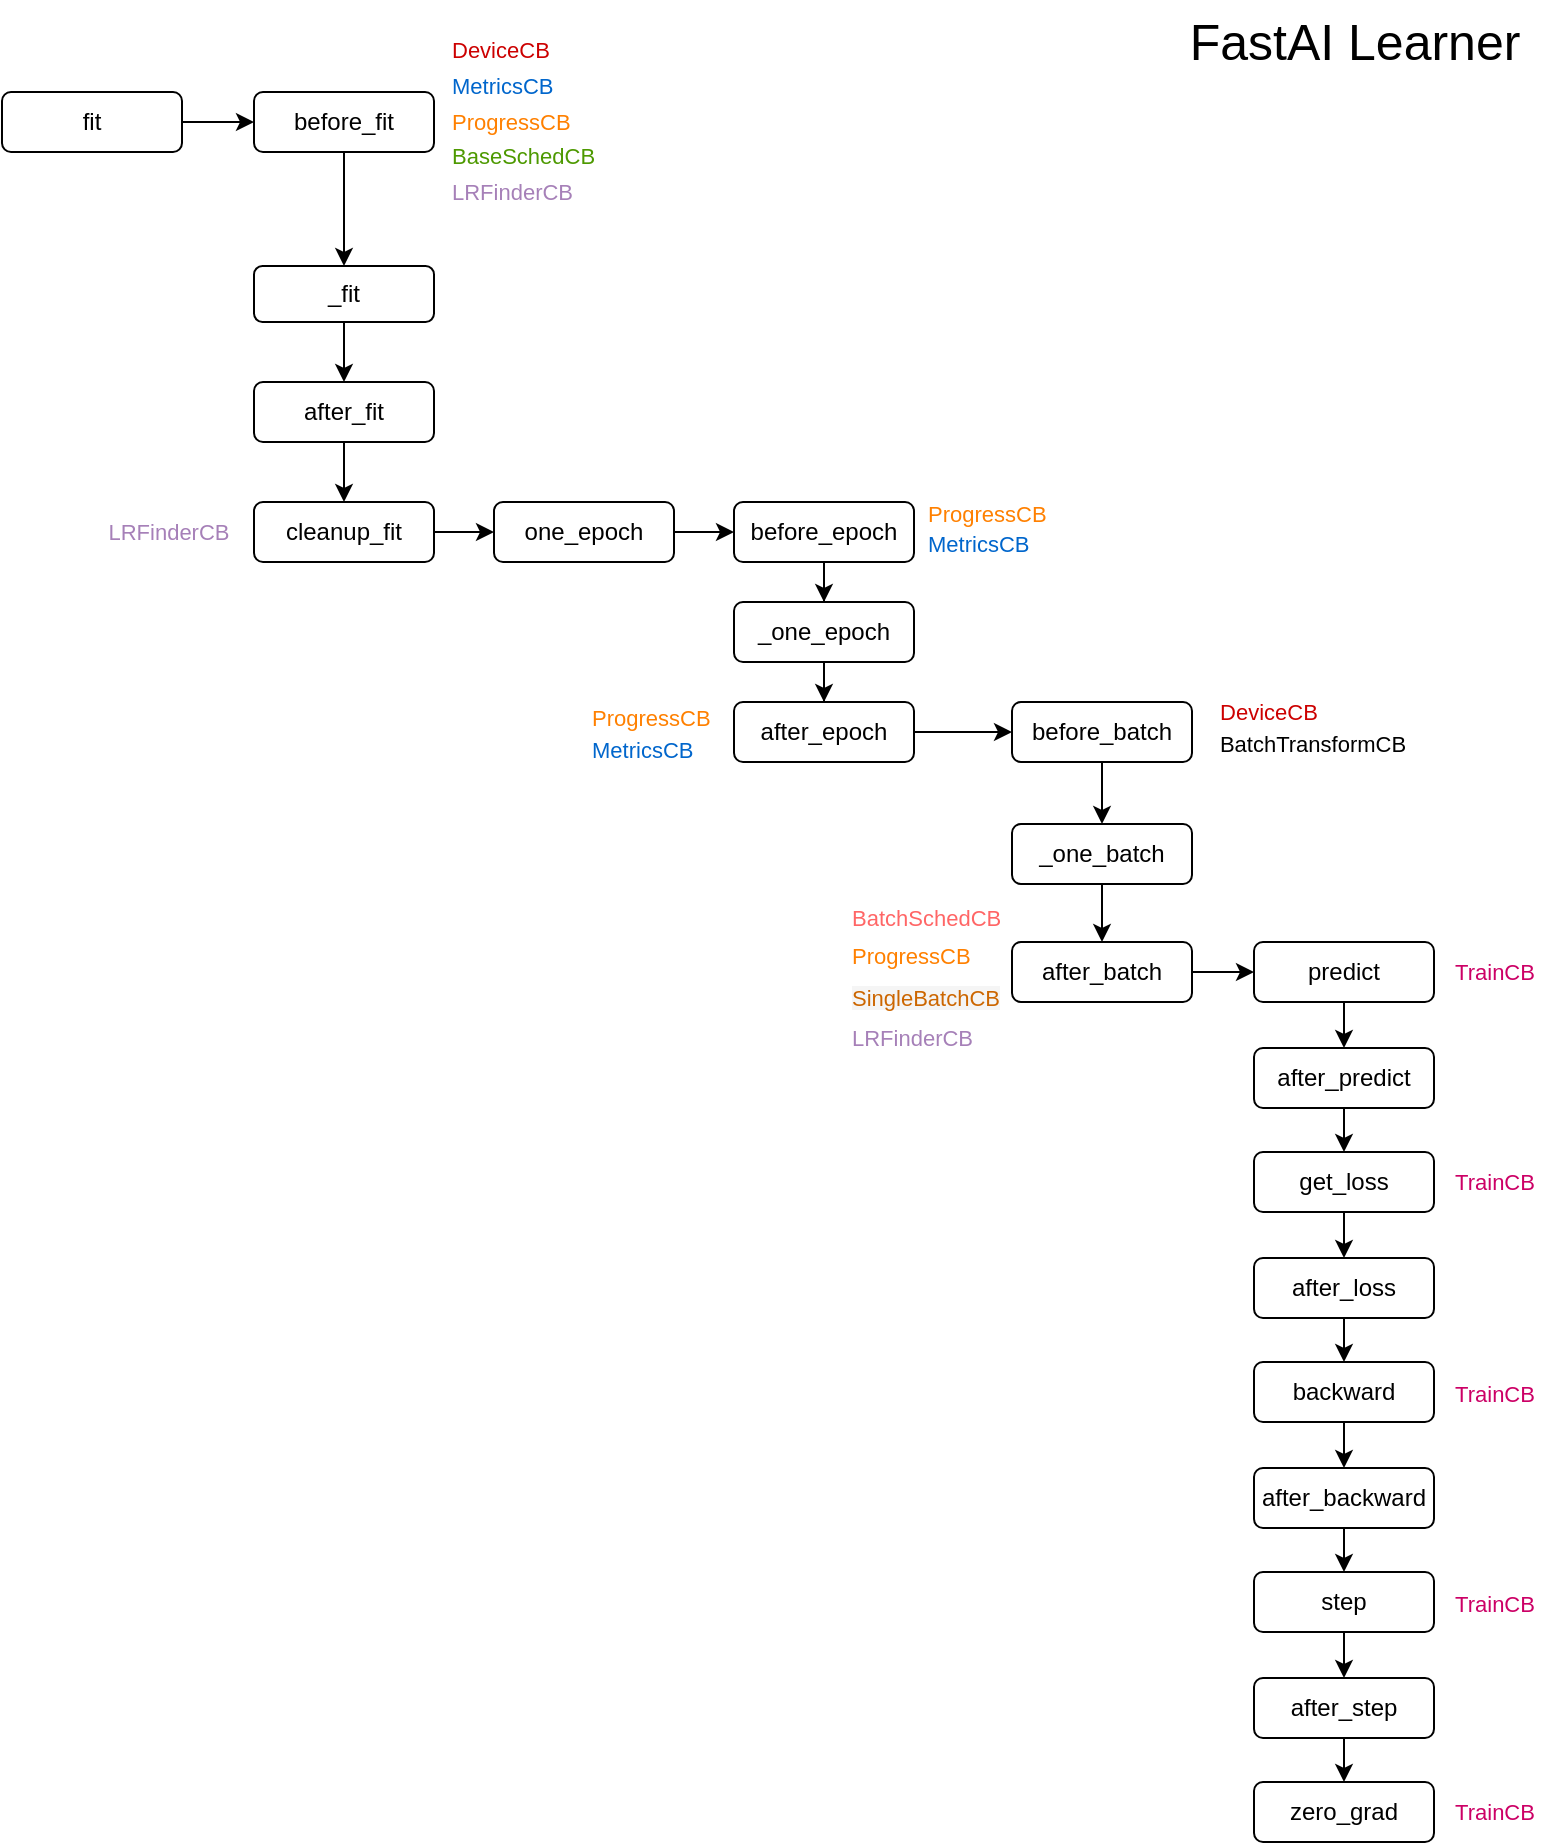 <mxfile version="20.8.7" type="device"><diagram name="Page-1" id="TO-tTmdRzFtBBMDwxs28"><mxGraphModel dx="795" dy="508" grid="1" gridSize="10" guides="1" tooltips="1" connect="1" arrows="1" fold="1" page="1" pageScale="1" pageWidth="827" pageHeight="1169" math="0" shadow="0"><root><mxCell id="0"/><mxCell id="1" parent="0"/><mxCell id="gNpUctbgvrpgF57Ibzgb-3" style="edgeStyle=orthogonalEdgeStyle;rounded=0;orthogonalLoop=1;jettySize=auto;html=1;entryX=0;entryY=0.5;entryDx=0;entryDy=0;" edge="1" parent="1" source="gNpUctbgvrpgF57Ibzgb-1" target="gNpUctbgvrpgF57Ibzgb-2"><mxGeometry relative="1" as="geometry"/></mxCell><mxCell id="gNpUctbgvrpgF57Ibzgb-1" value="fit" style="rounded=1;whiteSpace=wrap;html=1;" vertex="1" parent="1"><mxGeometry x="34" y="75" width="90" height="30" as="geometry"/></mxCell><mxCell id="gNpUctbgvrpgF57Ibzgb-5" style="edgeStyle=orthogonalEdgeStyle;rounded=0;orthogonalLoop=1;jettySize=auto;html=1;" edge="1" parent="1" source="gNpUctbgvrpgF57Ibzgb-2" target="gNpUctbgvrpgF57Ibzgb-4"><mxGeometry relative="1" as="geometry"/></mxCell><mxCell id="gNpUctbgvrpgF57Ibzgb-2" value="before_fit&lt;font color=&quot;#cc0000&quot;&gt;&lt;br&gt;&lt;/font&gt;" style="rounded=1;whiteSpace=wrap;html=1;" vertex="1" parent="1"><mxGeometry x="160" y="75" width="90" height="30" as="geometry"/></mxCell><mxCell id="gNpUctbgvrpgF57Ibzgb-7" style="edgeStyle=orthogonalEdgeStyle;rounded=0;orthogonalLoop=1;jettySize=auto;html=1;entryX=0.5;entryY=0;entryDx=0;entryDy=0;" edge="1" parent="1" source="gNpUctbgvrpgF57Ibzgb-4" target="gNpUctbgvrpgF57Ibzgb-6"><mxGeometry relative="1" as="geometry"/></mxCell><mxCell id="gNpUctbgvrpgF57Ibzgb-4" value="_fit" style="rounded=1;whiteSpace=wrap;html=1;" vertex="1" parent="1"><mxGeometry x="160" y="162" width="90" height="28" as="geometry"/></mxCell><mxCell id="gNpUctbgvrpgF57Ibzgb-9" style="edgeStyle=orthogonalEdgeStyle;rounded=0;orthogonalLoop=1;jettySize=auto;html=1;entryX=0.5;entryY=0;entryDx=0;entryDy=0;" edge="1" parent="1" source="gNpUctbgvrpgF57Ibzgb-6" target="gNpUctbgvrpgF57Ibzgb-8"><mxGeometry relative="1" as="geometry"/></mxCell><mxCell id="gNpUctbgvrpgF57Ibzgb-6" value="after_fit" style="rounded=1;whiteSpace=wrap;html=1;" vertex="1" parent="1"><mxGeometry x="160" y="220" width="90" height="30" as="geometry"/></mxCell><mxCell id="gNpUctbgvrpgF57Ibzgb-11" style="edgeStyle=orthogonalEdgeStyle;rounded=0;orthogonalLoop=1;jettySize=auto;html=1;entryX=0;entryY=0.5;entryDx=0;entryDy=0;" edge="1" parent="1" source="gNpUctbgvrpgF57Ibzgb-8" target="gNpUctbgvrpgF57Ibzgb-10"><mxGeometry relative="1" as="geometry"/></mxCell><mxCell id="gNpUctbgvrpgF57Ibzgb-8" value="cleanup_fit" style="rounded=1;whiteSpace=wrap;html=1;" vertex="1" parent="1"><mxGeometry x="160" y="280" width="90" height="30" as="geometry"/></mxCell><mxCell id="gNpUctbgvrpgF57Ibzgb-15" style="edgeStyle=orthogonalEdgeStyle;rounded=0;orthogonalLoop=1;jettySize=auto;html=1;entryX=0;entryY=0.5;entryDx=0;entryDy=0;" edge="1" parent="1" source="gNpUctbgvrpgF57Ibzgb-10" target="gNpUctbgvrpgF57Ibzgb-12"><mxGeometry relative="1" as="geometry"/></mxCell><mxCell id="gNpUctbgvrpgF57Ibzgb-10" value="one_epoch" style="rounded=1;whiteSpace=wrap;html=1;" vertex="1" parent="1"><mxGeometry x="280" y="280" width="90" height="30" as="geometry"/></mxCell><mxCell id="gNpUctbgvrpgF57Ibzgb-16" style="edgeStyle=orthogonalEdgeStyle;rounded=0;orthogonalLoop=1;jettySize=auto;html=1;entryX=0.5;entryY=0;entryDx=0;entryDy=0;" edge="1" parent="1" source="gNpUctbgvrpgF57Ibzgb-12" target="gNpUctbgvrpgF57Ibzgb-13"><mxGeometry relative="1" as="geometry"/></mxCell><mxCell id="gNpUctbgvrpgF57Ibzgb-12" value="before_epoch" style="rounded=1;whiteSpace=wrap;html=1;" vertex="1" parent="1"><mxGeometry x="400" y="280" width="90" height="30" as="geometry"/></mxCell><mxCell id="gNpUctbgvrpgF57Ibzgb-17" style="edgeStyle=orthogonalEdgeStyle;rounded=0;orthogonalLoop=1;jettySize=auto;html=1;entryX=0.5;entryY=0;entryDx=0;entryDy=0;" edge="1" parent="1" source="gNpUctbgvrpgF57Ibzgb-13" target="gNpUctbgvrpgF57Ibzgb-14"><mxGeometry relative="1" as="geometry"/></mxCell><mxCell id="gNpUctbgvrpgF57Ibzgb-13" value="_one_epoch" style="rounded=1;whiteSpace=wrap;html=1;" vertex="1" parent="1"><mxGeometry x="400" y="330" width="90" height="30" as="geometry"/></mxCell><mxCell id="gNpUctbgvrpgF57Ibzgb-19" style="edgeStyle=orthogonalEdgeStyle;rounded=0;orthogonalLoop=1;jettySize=auto;html=1;entryX=0;entryY=0.5;entryDx=0;entryDy=0;" edge="1" parent="1" source="gNpUctbgvrpgF57Ibzgb-14" target="gNpUctbgvrpgF57Ibzgb-18"><mxGeometry relative="1" as="geometry"/></mxCell><mxCell id="gNpUctbgvrpgF57Ibzgb-14" value="after_epoch" style="rounded=1;whiteSpace=wrap;html=1;" vertex="1" parent="1"><mxGeometry x="400" y="380" width="90" height="30" as="geometry"/></mxCell><mxCell id="gNpUctbgvrpgF57Ibzgb-22" style="edgeStyle=orthogonalEdgeStyle;rounded=0;orthogonalLoop=1;jettySize=auto;html=1;" edge="1" parent="1" source="gNpUctbgvrpgF57Ibzgb-18" target="gNpUctbgvrpgF57Ibzgb-20"><mxGeometry relative="1" as="geometry"/></mxCell><mxCell id="gNpUctbgvrpgF57Ibzgb-18" value="before_batch" style="rounded=1;whiteSpace=wrap;html=1;" vertex="1" parent="1"><mxGeometry x="539" y="380" width="90" height="30" as="geometry"/></mxCell><mxCell id="gNpUctbgvrpgF57Ibzgb-23" style="edgeStyle=orthogonalEdgeStyle;rounded=0;orthogonalLoop=1;jettySize=auto;html=1;" edge="1" parent="1" source="gNpUctbgvrpgF57Ibzgb-20" target="gNpUctbgvrpgF57Ibzgb-21"><mxGeometry relative="1" as="geometry"/></mxCell><mxCell id="gNpUctbgvrpgF57Ibzgb-20" value="_one_batch" style="rounded=1;whiteSpace=wrap;html=1;" vertex="1" parent="1"><mxGeometry x="539" y="441" width="90" height="30" as="geometry"/></mxCell><mxCell id="gNpUctbgvrpgF57Ibzgb-36" style="edgeStyle=orthogonalEdgeStyle;rounded=0;orthogonalLoop=1;jettySize=auto;html=1;entryX=0;entryY=0.5;entryDx=0;entryDy=0;fontColor=#CC0000;" edge="1" parent="1" source="gNpUctbgvrpgF57Ibzgb-21" target="gNpUctbgvrpgF57Ibzgb-27"><mxGeometry relative="1" as="geometry"/></mxCell><mxCell id="gNpUctbgvrpgF57Ibzgb-21" value="after_batch" style="rounded=1;whiteSpace=wrap;html=1;" vertex="1" parent="1"><mxGeometry x="539" y="500" width="90" height="30" as="geometry"/></mxCell><mxCell id="gNpUctbgvrpgF57Ibzgb-37" style="edgeStyle=orthogonalEdgeStyle;rounded=0;orthogonalLoop=1;jettySize=auto;html=1;fontColor=#CC0000;" edge="1" parent="1" source="gNpUctbgvrpgF57Ibzgb-27" target="gNpUctbgvrpgF57Ibzgb-28"><mxGeometry relative="1" as="geometry"/></mxCell><mxCell id="gNpUctbgvrpgF57Ibzgb-27" value="predict" style="rounded=1;whiteSpace=wrap;html=1;" vertex="1" parent="1"><mxGeometry x="660" y="500" width="90" height="30" as="geometry"/></mxCell><mxCell id="gNpUctbgvrpgF57Ibzgb-38" style="edgeStyle=orthogonalEdgeStyle;rounded=0;orthogonalLoop=1;jettySize=auto;html=1;entryX=0.5;entryY=0;entryDx=0;entryDy=0;fontColor=#CC0000;" edge="1" parent="1" source="gNpUctbgvrpgF57Ibzgb-28" target="gNpUctbgvrpgF57Ibzgb-29"><mxGeometry relative="1" as="geometry"/></mxCell><mxCell id="gNpUctbgvrpgF57Ibzgb-28" value="after_predict" style="rounded=1;whiteSpace=wrap;html=1;" vertex="1" parent="1"><mxGeometry x="660" y="553" width="90" height="30" as="geometry"/></mxCell><mxCell id="gNpUctbgvrpgF57Ibzgb-39" style="edgeStyle=orthogonalEdgeStyle;rounded=0;orthogonalLoop=1;jettySize=auto;html=1;entryX=0.5;entryY=0;entryDx=0;entryDy=0;fontColor=#CC0000;" edge="1" parent="1" source="gNpUctbgvrpgF57Ibzgb-29" target="gNpUctbgvrpgF57Ibzgb-30"><mxGeometry relative="1" as="geometry"/></mxCell><mxCell id="gNpUctbgvrpgF57Ibzgb-29" value="get_loss" style="rounded=1;whiteSpace=wrap;html=1;" vertex="1" parent="1"><mxGeometry x="660" y="605" width="90" height="30" as="geometry"/></mxCell><mxCell id="gNpUctbgvrpgF57Ibzgb-40" style="edgeStyle=orthogonalEdgeStyle;rounded=0;orthogonalLoop=1;jettySize=auto;html=1;entryX=0.5;entryY=0;entryDx=0;entryDy=0;fontColor=#CC0000;" edge="1" parent="1" source="gNpUctbgvrpgF57Ibzgb-30" target="gNpUctbgvrpgF57Ibzgb-31"><mxGeometry relative="1" as="geometry"/></mxCell><mxCell id="gNpUctbgvrpgF57Ibzgb-30" value="after_loss" style="rounded=1;whiteSpace=wrap;html=1;" vertex="1" parent="1"><mxGeometry x="660" y="658" width="90" height="30" as="geometry"/></mxCell><mxCell id="gNpUctbgvrpgF57Ibzgb-41" style="edgeStyle=orthogonalEdgeStyle;rounded=0;orthogonalLoop=1;jettySize=auto;html=1;entryX=0.5;entryY=0;entryDx=0;entryDy=0;fontColor=#CC0000;" edge="1" parent="1" source="gNpUctbgvrpgF57Ibzgb-31" target="gNpUctbgvrpgF57Ibzgb-32"><mxGeometry relative="1" as="geometry"/></mxCell><mxCell id="gNpUctbgvrpgF57Ibzgb-31" value="backward" style="rounded=1;whiteSpace=wrap;html=1;" vertex="1" parent="1"><mxGeometry x="660" y="710" width="90" height="30" as="geometry"/></mxCell><mxCell id="gNpUctbgvrpgF57Ibzgb-42" style="edgeStyle=orthogonalEdgeStyle;rounded=0;orthogonalLoop=1;jettySize=auto;html=1;entryX=0.5;entryY=0;entryDx=0;entryDy=0;fontColor=#CC0000;" edge="1" parent="1" source="gNpUctbgvrpgF57Ibzgb-32" target="gNpUctbgvrpgF57Ibzgb-33"><mxGeometry relative="1" as="geometry"/></mxCell><mxCell id="gNpUctbgvrpgF57Ibzgb-32" value="after_backward" style="rounded=1;whiteSpace=wrap;html=1;" vertex="1" parent="1"><mxGeometry x="660" y="763" width="90" height="30" as="geometry"/></mxCell><mxCell id="gNpUctbgvrpgF57Ibzgb-43" style="edgeStyle=orthogonalEdgeStyle;rounded=0;orthogonalLoop=1;jettySize=auto;html=1;entryX=0.5;entryY=0;entryDx=0;entryDy=0;fontColor=#CC0000;" edge="1" parent="1" source="gNpUctbgvrpgF57Ibzgb-33" target="gNpUctbgvrpgF57Ibzgb-34"><mxGeometry relative="1" as="geometry"/></mxCell><mxCell id="gNpUctbgvrpgF57Ibzgb-33" value="step" style="rounded=1;whiteSpace=wrap;html=1;" vertex="1" parent="1"><mxGeometry x="660" y="815" width="90" height="30" as="geometry"/></mxCell><mxCell id="gNpUctbgvrpgF57Ibzgb-44" style="edgeStyle=orthogonalEdgeStyle;rounded=0;orthogonalLoop=1;jettySize=auto;html=1;entryX=0.5;entryY=0;entryDx=0;entryDy=0;fontColor=#CC0000;" edge="1" parent="1" source="gNpUctbgvrpgF57Ibzgb-34" target="gNpUctbgvrpgF57Ibzgb-35"><mxGeometry relative="1" as="geometry"/></mxCell><mxCell id="gNpUctbgvrpgF57Ibzgb-34" value="after_step" style="rounded=1;whiteSpace=wrap;html=1;" vertex="1" parent="1"><mxGeometry x="660" y="868" width="90" height="30" as="geometry"/></mxCell><mxCell id="gNpUctbgvrpgF57Ibzgb-35" value="zero_grad" style="rounded=1;whiteSpace=wrap;html=1;" vertex="1" parent="1"><mxGeometry x="660" y="920" width="90" height="30" as="geometry"/></mxCell><mxCell id="gNpUctbgvrpgF57Ibzgb-45" value="DeviceCB" style="text;html=1;align=left;verticalAlign=middle;resizable=0;points=[];autosize=1;strokeColor=none;fillColor=none;fontColor=#CC0000;fontSize=11;" vertex="1" parent="1"><mxGeometry x="257" y="39" width="70" height="30" as="geometry"/></mxCell><mxCell id="gNpUctbgvrpgF57Ibzgb-47" value="&lt;font color=&quot;#4d9900&quot; style=&quot;font-size: 11px;&quot;&gt;BaseSchedCB&lt;/font&gt;" style="text;html=1;align=left;verticalAlign=middle;resizable=0;points=[];autosize=1;strokeColor=none;fillColor=none;fontColor=#CC0000;fontSize=11;" vertex="1" parent="1"><mxGeometry x="257" y="92" width="100" height="30" as="geometry"/></mxCell><mxCell id="gNpUctbgvrpgF57Ibzgb-48" value="&lt;font color=&quot;#0066cc&quot; style=&quot;font-size: 11px;&quot;&gt;MetricsCB&lt;/font&gt;" style="text;html=1;align=left;verticalAlign=middle;resizable=0;points=[];autosize=1;strokeColor=none;fillColor=none;fontColor=#CC0000;fontSize=11;" vertex="1" parent="1"><mxGeometry x="257" y="57" width="70" height="30" as="geometry"/></mxCell><mxCell id="gNpUctbgvrpgF57Ibzgb-49" value="&lt;font color=&quot;#ff8000&quot; style=&quot;font-size: 11px;&quot;&gt;ProgressCB&lt;/font&gt;" style="text;html=1;align=left;verticalAlign=middle;resizable=0;points=[];autosize=1;strokeColor=none;fillColor=none;fontColor=#CC0000;fontSize=11;" vertex="1" parent="1"><mxGeometry x="257" y="75" width="80" height="30" as="geometry"/></mxCell><mxCell id="gNpUctbgvrpgF57Ibzgb-50" value="&lt;font color=&quot;#a680b8&quot; style=&quot;font-size: 11px;&quot;&gt;LRFinderCB&lt;/font&gt;" style="text;html=1;align=left;verticalAlign=middle;resizable=0;points=[];autosize=1;strokeColor=none;fillColor=none;fontColor=#CC0000;fontSize=11;" vertex="1" parent="1"><mxGeometry x="257" y="110" width="80" height="30" as="geometry"/></mxCell><mxCell id="gNpUctbgvrpgF57Ibzgb-51" value="&lt;font color=&quot;#000000&quot; style=&quot;font-size: 11px;&quot;&gt;BatchTransformCB&lt;/font&gt;" style="text;html=1;align=center;verticalAlign=middle;resizable=0;points=[];autosize=1;strokeColor=none;fillColor=none;fontColor=#CC0000;fontSize=11;" vertex="1" parent="1"><mxGeometry x="629" y="386" width="120" height="30" as="geometry"/></mxCell><mxCell id="gNpUctbgvrpgF57Ibzgb-52" value="&lt;font color=&quot;#ff6666&quot; style=&quot;font-size: 11px;&quot;&gt;BatchSchedCB&lt;/font&gt;" style="text;html=1;align=left;verticalAlign=middle;resizable=0;points=[];autosize=1;strokeColor=none;fillColor=none;fontColor=#CC0000;fontSize=11;" vertex="1" parent="1"><mxGeometry x="457" y="473" width="100" height="30" as="geometry"/></mxCell><mxCell id="gNpUctbgvrpgF57Ibzgb-53" value="&lt;font color=&quot;#cc6600&quot; style=&quot;background-color: rgb(245, 245, 245); font-size: 11px;&quot;&gt;SingleBatchCB&lt;/font&gt;" style="text;html=1;align=left;verticalAlign=middle;resizable=0;points=[];autosize=1;strokeColor=none;fillColor=none;fontColor=#CC0000;fontSize=11;" vertex="1" parent="1"><mxGeometry x="457" y="513" width="100" height="30" as="geometry"/></mxCell><mxCell id="gNpUctbgvrpgF57Ibzgb-54" value="&lt;font color=&quot;#cc0066&quot; style=&quot;font-size: 11px;&quot;&gt;TrainCB&lt;/font&gt;" style="text;html=1;align=center;verticalAlign=middle;resizable=0;points=[];autosize=1;strokeColor=none;fillColor=none;fontColor=#CC0000;fontSize=11;" vertex="1" parent="1"><mxGeometry x="750" y="500" width="60" height="30" as="geometry"/></mxCell><mxCell id="gNpUctbgvrpgF57Ibzgb-55" value="&lt;font color=&quot;#a680b8&quot; style=&quot;font-size: 11px;&quot;&gt;LRFinderCB&lt;/font&gt;" style="text;html=1;align=center;verticalAlign=middle;resizable=0;points=[];autosize=1;strokeColor=none;fillColor=none;fontColor=#CC0000;fontSize=11;" vertex="1" parent="1"><mxGeometry x="77" y="280" width="80" height="30" as="geometry"/></mxCell><mxCell id="gNpUctbgvrpgF57Ibzgb-56" value="&lt;font color=&quot;#ff8000&quot; style=&quot;font-size: 11px;&quot;&gt;ProgressCB&lt;/font&gt;" style="text;html=1;align=left;verticalAlign=middle;resizable=0;points=[];autosize=1;strokeColor=none;fillColor=none;fontColor=#CC0000;fontSize=11;" vertex="1" parent="1"><mxGeometry x="495" y="271" width="80" height="30" as="geometry"/></mxCell><mxCell id="gNpUctbgvrpgF57Ibzgb-57" value="&lt;font color=&quot;#0066cc&quot; style=&quot;font-size: 11px;&quot;&gt;MetricsCB&lt;/font&gt;" style="text;html=1;align=left;verticalAlign=middle;resizable=0;points=[];autosize=1;strokeColor=none;fillColor=none;fontColor=#CC0000;fontSize=11;" vertex="1" parent="1"><mxGeometry x="495" y="286" width="70" height="30" as="geometry"/></mxCell><mxCell id="gNpUctbgvrpgF57Ibzgb-58" value="&lt;font color=&quot;#ff8000&quot; style=&quot;font-size: 11px;&quot;&gt;ProgressCB&lt;/font&gt;" style="text;html=1;align=left;verticalAlign=middle;resizable=0;points=[];autosize=1;strokeColor=none;fillColor=none;fontColor=#CC0000;fontSize=11;" vertex="1" parent="1"><mxGeometry x="327" y="373" width="80" height="30" as="geometry"/></mxCell><mxCell id="gNpUctbgvrpgF57Ibzgb-59" value="&lt;font color=&quot;#0066cc&quot; style=&quot;font-size: 11px;&quot;&gt;MetricsCB&lt;/font&gt;" style="text;html=1;align=left;verticalAlign=middle;resizable=0;points=[];autosize=1;strokeColor=none;fillColor=none;fontColor=#CC0000;fontSize=11;" vertex="1" parent="1"><mxGeometry x="327" y="389" width="70" height="30" as="geometry"/></mxCell><mxCell id="gNpUctbgvrpgF57Ibzgb-60" value="DeviceCB" style="text;html=1;align=center;verticalAlign=middle;resizable=0;points=[];autosize=1;strokeColor=none;fillColor=none;fontColor=#CC0000;fontSize=11;" vertex="1" parent="1"><mxGeometry x="632" y="370" width="70" height="30" as="geometry"/></mxCell><mxCell id="gNpUctbgvrpgF57Ibzgb-61" value="&lt;font color=&quot;#ff8000&quot; style=&quot;font-size: 11px;&quot;&gt;ProgressCB&lt;/font&gt;" style="text;html=1;align=left;verticalAlign=middle;resizable=0;points=[];autosize=1;strokeColor=none;fillColor=none;fontColor=#CC0000;fontSize=11;" vertex="1" parent="1"><mxGeometry x="457" y="492" width="80" height="30" as="geometry"/></mxCell><mxCell id="gNpUctbgvrpgF57Ibzgb-62" value="&lt;font color=&quot;#a680b8&quot; style=&quot;font-size: 11px;&quot;&gt;LRFinderCB&lt;/font&gt;" style="text;html=1;align=left;verticalAlign=middle;resizable=0;points=[];autosize=1;strokeColor=none;fillColor=none;fontColor=#CC0000;fontSize=11;" vertex="1" parent="1"><mxGeometry x="457" y="533" width="80" height="30" as="geometry"/></mxCell><mxCell id="gNpUctbgvrpgF57Ibzgb-63" value="&lt;font color=&quot;#cc0066&quot; style=&quot;font-size: 11px;&quot;&gt;TrainCB&lt;/font&gt;" style="text;html=1;align=center;verticalAlign=middle;resizable=0;points=[];autosize=1;strokeColor=none;fillColor=none;fontColor=#CC0000;fontSize=11;" vertex="1" parent="1"><mxGeometry x="750" y="605" width="60" height="30" as="geometry"/></mxCell><mxCell id="gNpUctbgvrpgF57Ibzgb-64" value="&lt;font color=&quot;#cc0066&quot; style=&quot;font-size: 11px;&quot;&gt;TrainCB&lt;/font&gt;" style="text;html=1;align=center;verticalAlign=middle;resizable=0;points=[];autosize=1;strokeColor=none;fillColor=none;fontColor=#CC0000;fontSize=11;" vertex="1" parent="1"><mxGeometry x="750" y="711" width="60" height="30" as="geometry"/></mxCell><mxCell id="gNpUctbgvrpgF57Ibzgb-65" value="&lt;font color=&quot;#cc0066&quot; style=&quot;font-size: 11px;&quot;&gt;TrainCB&lt;/font&gt;" style="text;html=1;align=center;verticalAlign=middle;resizable=0;points=[];autosize=1;strokeColor=none;fillColor=none;fontColor=#CC0000;fontSize=11;" vertex="1" parent="1"><mxGeometry x="750" y="816" width="60" height="30" as="geometry"/></mxCell><mxCell id="gNpUctbgvrpgF57Ibzgb-67" value="&lt;font color=&quot;#cc0066&quot; style=&quot;font-size: 11px;&quot;&gt;TrainCB&lt;/font&gt;" style="text;html=1;align=center;verticalAlign=middle;resizable=0;points=[];autosize=1;strokeColor=none;fillColor=none;fontColor=#CC0000;fontSize=11;" vertex="1" parent="1"><mxGeometry x="750" y="920" width="60" height="30" as="geometry"/></mxCell><mxCell id="gNpUctbgvrpgF57Ibzgb-68" value="&lt;font color=&quot;#000000&quot; style=&quot;font-size: 25px;&quot;&gt;FastAI Learner&lt;/font&gt;" style="text;html=1;align=center;verticalAlign=middle;resizable=0;points=[];autosize=1;strokeColor=none;fillColor=none;fontSize=11;fontColor=#CC0066;" vertex="1" parent="1"><mxGeometry x="615" y="29" width="190" height="40" as="geometry"/></mxCell></root></mxGraphModel></diagram></mxfile>